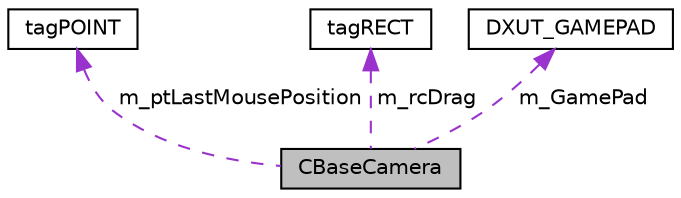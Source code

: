 digraph G
{
  edge [fontname="Helvetica",fontsize="10",labelfontname="Helvetica",labelfontsize="10"];
  node [fontname="Helvetica",fontsize="10",shape=record];
  Node1 [label="CBaseCamera",height=0.2,width=0.4,color="black", fillcolor="grey75", style="filled" fontcolor="black"];
  Node2 -> Node1 [dir="back",color="darkorchid3",fontsize="10",style="dashed",label=" m_ptLastMousePosition" ,fontname="Helvetica"];
  Node2 [label="tagPOINT",height=0.2,width=0.4,color="black", fillcolor="white", style="filled",URL="$structtag_p_o_i_n_t.html"];
  Node3 -> Node1 [dir="back",color="darkorchid3",fontsize="10",style="dashed",label=" m_rcDrag" ,fontname="Helvetica"];
  Node3 [label="tagRECT",height=0.2,width=0.4,color="black", fillcolor="white", style="filled",URL="$structtag_r_e_c_t.html"];
  Node4 -> Node1 [dir="back",color="darkorchid3",fontsize="10",style="dashed",label=" m_GamePad" ,fontname="Helvetica"];
  Node4 [label="DXUT_GAMEPAD",height=0.2,width=0.4,color="black", fillcolor="white", style="filled",URL="$struct_d_x_u_t___g_a_m_e_p_a_d.html"];
}
